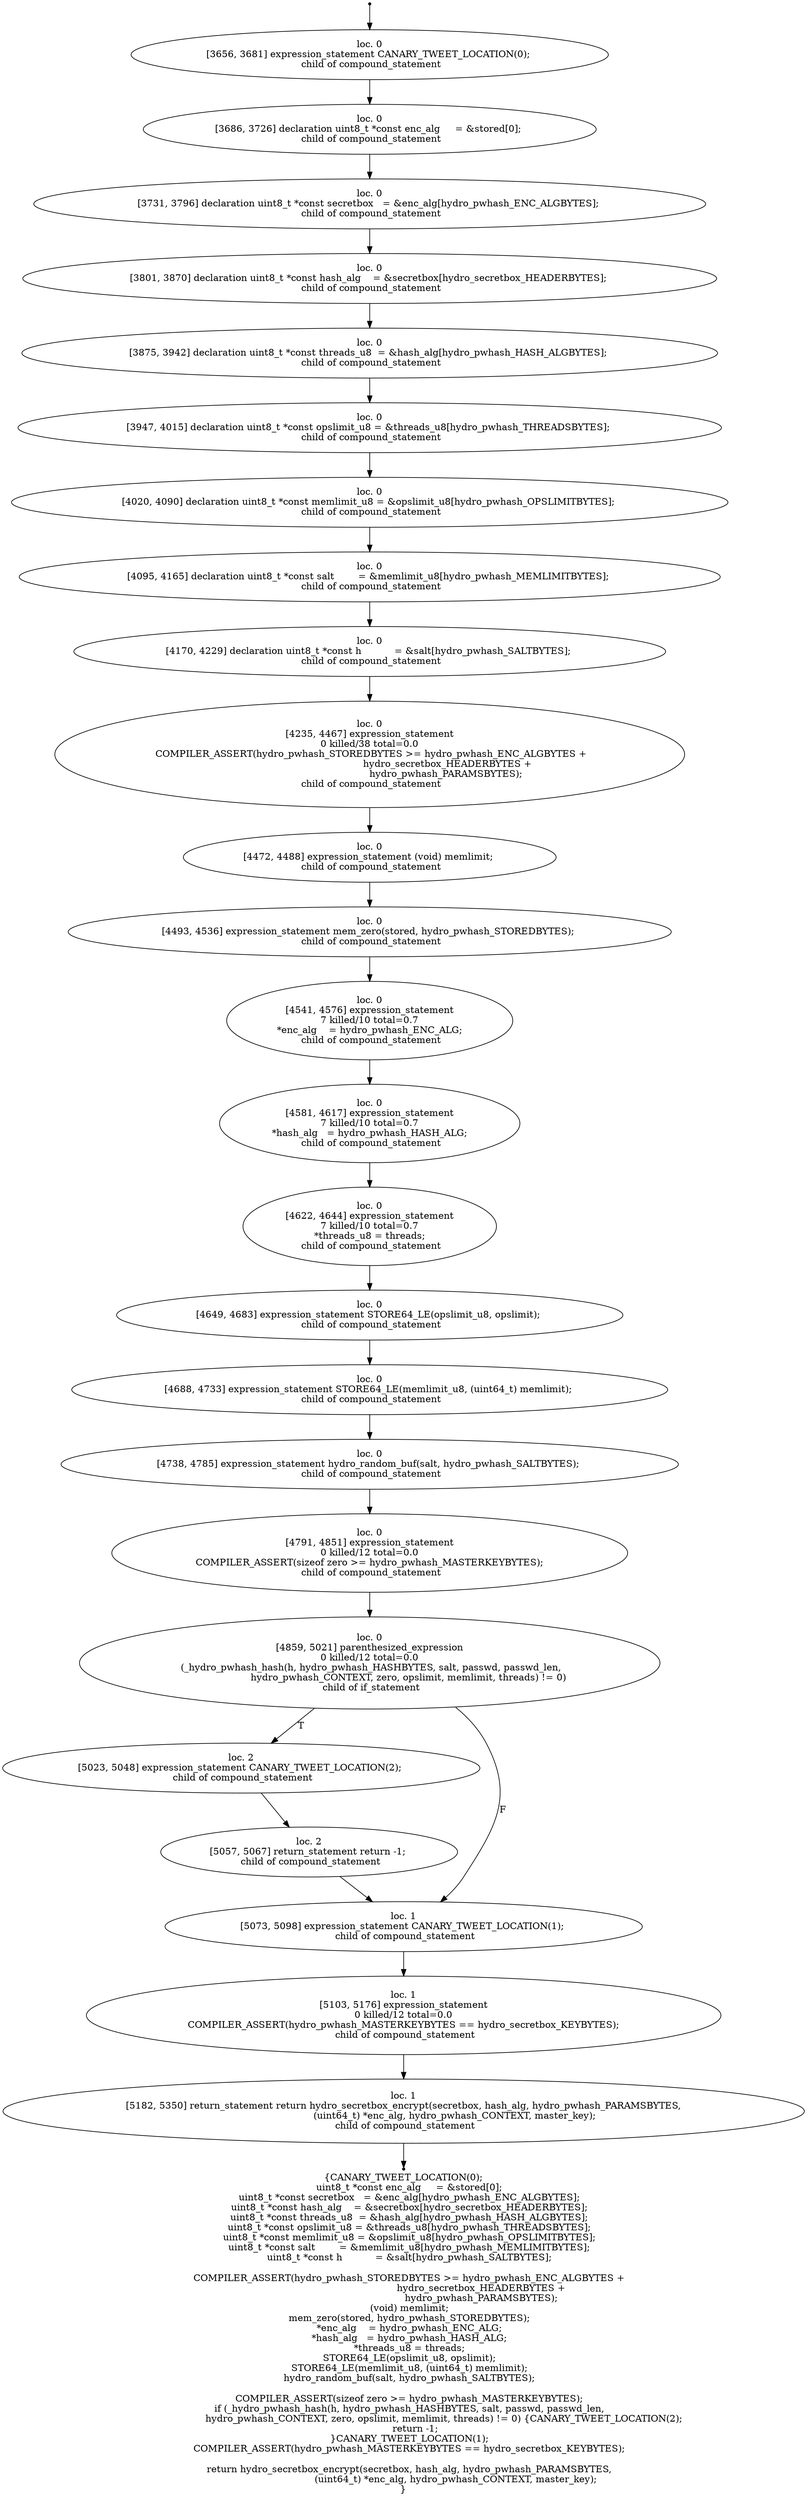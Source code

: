digraph hydro_pwhash_create_3 {
	initial [shape=point]
	initial -> "loc. 0
[3656, 3681] expression_statement CANARY_TWEET_LOCATION(0); 
 child of compound_statement"
	final [shape=point]
	"loc. 1
[5182, 5350] return_statement return hydro_secretbox_encrypt(secretbox, hash_alg, hydro_pwhash_PARAMSBYTES,
                                   (uint64_t) *enc_alg, hydro_pwhash_CONTEXT, master_key); 
 child of compound_statement" -> final
	"loc. 0
[3656, 3681] expression_statement CANARY_TWEET_LOCATION(0); 
 child of compound_statement"
	"loc. 0
[3656, 3681] expression_statement CANARY_TWEET_LOCATION(0); 
 child of compound_statement" -> "loc. 0
[3686, 3726] declaration uint8_t *const enc_alg     = &stored[0]; 
 child of compound_statement"
	"loc. 0
[3686, 3726] declaration uint8_t *const enc_alg     = &stored[0]; 
 child of compound_statement"
	"loc. 0
[3686, 3726] declaration uint8_t *const enc_alg     = &stored[0]; 
 child of compound_statement" -> "loc. 0
[3731, 3796] declaration uint8_t *const secretbox   = &enc_alg[hydro_pwhash_ENC_ALGBYTES]; 
 child of compound_statement"
	"loc. 0
[3731, 3796] declaration uint8_t *const secretbox   = &enc_alg[hydro_pwhash_ENC_ALGBYTES]; 
 child of compound_statement"
	"loc. 0
[3731, 3796] declaration uint8_t *const secretbox   = &enc_alg[hydro_pwhash_ENC_ALGBYTES]; 
 child of compound_statement" -> "loc. 0
[3801, 3870] declaration uint8_t *const hash_alg    = &secretbox[hydro_secretbox_HEADERBYTES]; 
 child of compound_statement"
	"loc. 0
[3801, 3870] declaration uint8_t *const hash_alg    = &secretbox[hydro_secretbox_HEADERBYTES]; 
 child of compound_statement"
	"loc. 0
[3801, 3870] declaration uint8_t *const hash_alg    = &secretbox[hydro_secretbox_HEADERBYTES]; 
 child of compound_statement" -> "loc. 0
[3875, 3942] declaration uint8_t *const threads_u8  = &hash_alg[hydro_pwhash_HASH_ALGBYTES]; 
 child of compound_statement"
	"loc. 0
[3875, 3942] declaration uint8_t *const threads_u8  = &hash_alg[hydro_pwhash_HASH_ALGBYTES]; 
 child of compound_statement"
	"loc. 0
[3875, 3942] declaration uint8_t *const threads_u8  = &hash_alg[hydro_pwhash_HASH_ALGBYTES]; 
 child of compound_statement" -> "loc. 0
[3947, 4015] declaration uint8_t *const opslimit_u8 = &threads_u8[hydro_pwhash_THREADSBYTES]; 
 child of compound_statement"
	"loc. 0
[3947, 4015] declaration uint8_t *const opslimit_u8 = &threads_u8[hydro_pwhash_THREADSBYTES]; 
 child of compound_statement"
	"loc. 0
[3947, 4015] declaration uint8_t *const opslimit_u8 = &threads_u8[hydro_pwhash_THREADSBYTES]; 
 child of compound_statement" -> "loc. 0
[4020, 4090] declaration uint8_t *const memlimit_u8 = &opslimit_u8[hydro_pwhash_OPSLIMITBYTES]; 
 child of compound_statement"
	"loc. 0
[4020, 4090] declaration uint8_t *const memlimit_u8 = &opslimit_u8[hydro_pwhash_OPSLIMITBYTES]; 
 child of compound_statement"
	"loc. 0
[4020, 4090] declaration uint8_t *const memlimit_u8 = &opslimit_u8[hydro_pwhash_OPSLIMITBYTES]; 
 child of compound_statement" -> "loc. 0
[4095, 4165] declaration uint8_t *const salt        = &memlimit_u8[hydro_pwhash_MEMLIMITBYTES]; 
 child of compound_statement"
	"loc. 0
[4095, 4165] declaration uint8_t *const salt        = &memlimit_u8[hydro_pwhash_MEMLIMITBYTES]; 
 child of compound_statement"
	"loc. 0
[4095, 4165] declaration uint8_t *const salt        = &memlimit_u8[hydro_pwhash_MEMLIMITBYTES]; 
 child of compound_statement" -> "loc. 0
[4170, 4229] declaration uint8_t *const h           = &salt[hydro_pwhash_SALTBYTES]; 
 child of compound_statement"
	"loc. 0
[4170, 4229] declaration uint8_t *const h           = &salt[hydro_pwhash_SALTBYTES]; 
 child of compound_statement"
	"loc. 0
[4170, 4229] declaration uint8_t *const h           = &salt[hydro_pwhash_SALTBYTES]; 
 child of compound_statement" -> "loc. 0
[4235, 4467] expression_statement
0 killed/38 total=0.0
 COMPILER_ASSERT(hydro_pwhash_STOREDBYTES >= hydro_pwhash_ENC_ALGBYTES +
                                                    hydro_secretbox_HEADERBYTES +
                                                    hydro_pwhash_PARAMSBYTES); 
 child of compound_statement"
	"loc. 0
[4235, 4467] expression_statement
0 killed/38 total=0.0
 COMPILER_ASSERT(hydro_pwhash_STOREDBYTES >= hydro_pwhash_ENC_ALGBYTES +
                                                    hydro_secretbox_HEADERBYTES +
                                                    hydro_pwhash_PARAMSBYTES); 
 child of compound_statement"
	"loc. 0
[4235, 4467] expression_statement
0 killed/38 total=0.0
 COMPILER_ASSERT(hydro_pwhash_STOREDBYTES >= hydro_pwhash_ENC_ALGBYTES +
                                                    hydro_secretbox_HEADERBYTES +
                                                    hydro_pwhash_PARAMSBYTES); 
 child of compound_statement" -> "loc. 0
[4472, 4488] expression_statement (void) memlimit; 
 child of compound_statement"
	"loc. 0
[4472, 4488] expression_statement (void) memlimit; 
 child of compound_statement"
	"loc. 0
[4472, 4488] expression_statement (void) memlimit; 
 child of compound_statement" -> "loc. 0
[4493, 4536] expression_statement mem_zero(stored, hydro_pwhash_STOREDBYTES); 
 child of compound_statement"
	"loc. 0
[4493, 4536] expression_statement mem_zero(stored, hydro_pwhash_STOREDBYTES); 
 child of compound_statement"
	"loc. 0
[4493, 4536] expression_statement mem_zero(stored, hydro_pwhash_STOREDBYTES); 
 child of compound_statement" -> "loc. 0
[4541, 4576] expression_statement
7 killed/10 total=0.7
 *enc_alg    = hydro_pwhash_ENC_ALG; 
 child of compound_statement"
	"loc. 0
[4541, 4576] expression_statement
7 killed/10 total=0.7
 *enc_alg    = hydro_pwhash_ENC_ALG; 
 child of compound_statement"
	"loc. 0
[4541, 4576] expression_statement
7 killed/10 total=0.7
 *enc_alg    = hydro_pwhash_ENC_ALG; 
 child of compound_statement" -> "loc. 0
[4581, 4617] expression_statement
7 killed/10 total=0.7
 *hash_alg   = hydro_pwhash_HASH_ALG; 
 child of compound_statement"
	"loc. 0
[4581, 4617] expression_statement
7 killed/10 total=0.7
 *hash_alg   = hydro_pwhash_HASH_ALG; 
 child of compound_statement"
	"loc. 0
[4581, 4617] expression_statement
7 killed/10 total=0.7
 *hash_alg   = hydro_pwhash_HASH_ALG; 
 child of compound_statement" -> "loc. 0
[4622, 4644] expression_statement
7 killed/10 total=0.7
 *threads_u8 = threads; 
 child of compound_statement"
	"loc. 0
[4622, 4644] expression_statement
7 killed/10 total=0.7
 *threads_u8 = threads; 
 child of compound_statement"
	"loc. 0
[4622, 4644] expression_statement
7 killed/10 total=0.7
 *threads_u8 = threads; 
 child of compound_statement" -> "loc. 0
[4649, 4683] expression_statement STORE64_LE(opslimit_u8, opslimit); 
 child of compound_statement"
	"loc. 0
[4649, 4683] expression_statement STORE64_LE(opslimit_u8, opslimit); 
 child of compound_statement"
	"loc. 0
[4649, 4683] expression_statement STORE64_LE(opslimit_u8, opslimit); 
 child of compound_statement" -> "loc. 0
[4688, 4733] expression_statement STORE64_LE(memlimit_u8, (uint64_t) memlimit); 
 child of compound_statement"
	"loc. 0
[4688, 4733] expression_statement STORE64_LE(memlimit_u8, (uint64_t) memlimit); 
 child of compound_statement"
	"loc. 0
[4688, 4733] expression_statement STORE64_LE(memlimit_u8, (uint64_t) memlimit); 
 child of compound_statement" -> "loc. 0
[4738, 4785] expression_statement hydro_random_buf(salt, hydro_pwhash_SALTBYTES); 
 child of compound_statement"
	"loc. 0
[4738, 4785] expression_statement hydro_random_buf(salt, hydro_pwhash_SALTBYTES); 
 child of compound_statement"
	"loc. 0
[4738, 4785] expression_statement hydro_random_buf(salt, hydro_pwhash_SALTBYTES); 
 child of compound_statement" -> "loc. 0
[4791, 4851] expression_statement
0 killed/12 total=0.0
 COMPILER_ASSERT(sizeof zero >= hydro_pwhash_MASTERKEYBYTES); 
 child of compound_statement"
	"loc. 0
[4791, 4851] expression_statement
0 killed/12 total=0.0
 COMPILER_ASSERT(sizeof zero >= hydro_pwhash_MASTERKEYBYTES); 
 child of compound_statement"
	"loc. 0
[4791, 4851] expression_statement
0 killed/12 total=0.0
 COMPILER_ASSERT(sizeof zero >= hydro_pwhash_MASTERKEYBYTES); 
 child of compound_statement" -> "loc. 0
[4859, 5021] parenthesized_expression
0 killed/12 total=0.0
 (_hydro_pwhash_hash(h, hydro_pwhash_HASHBYTES, salt, passwd, passwd_len,
                           hydro_pwhash_CONTEXT, zero, opslimit, memlimit, threads) != 0) 
 child of if_statement"
	"loc. 0
[4859, 5021] parenthesized_expression
0 killed/12 total=0.0
 (_hydro_pwhash_hash(h, hydro_pwhash_HASHBYTES, salt, passwd, passwd_len,
                           hydro_pwhash_CONTEXT, zero, opslimit, memlimit, threads) != 0) 
 child of if_statement"
	"loc. 0
[4859, 5021] parenthesized_expression
0 killed/12 total=0.0
 (_hydro_pwhash_hash(h, hydro_pwhash_HASHBYTES, salt, passwd, passwd_len,
                           hydro_pwhash_CONTEXT, zero, opslimit, memlimit, threads) != 0) 
 child of if_statement" -> "loc. 2
[5023, 5048] expression_statement CANARY_TWEET_LOCATION(2); 
 child of compound_statement" [label=T]
	"loc. 0
[4859, 5021] parenthesized_expression
0 killed/12 total=0.0
 (_hydro_pwhash_hash(h, hydro_pwhash_HASHBYTES, salt, passwd, passwd_len,
                           hydro_pwhash_CONTEXT, zero, opslimit, memlimit, threads) != 0) 
 child of if_statement" -> "loc. 1
[5073, 5098] expression_statement CANARY_TWEET_LOCATION(1); 
 child of compound_statement" [label=F]
	"loc. 2
[5023, 5048] expression_statement CANARY_TWEET_LOCATION(2); 
 child of compound_statement"
	"loc. 2
[5023, 5048] expression_statement CANARY_TWEET_LOCATION(2); 
 child of compound_statement" -> "loc. 2
[5057, 5067] return_statement return -1; 
 child of compound_statement"
	"loc. 1
[5073, 5098] expression_statement CANARY_TWEET_LOCATION(1); 
 child of compound_statement"
	"loc. 1
[5073, 5098] expression_statement CANARY_TWEET_LOCATION(1); 
 child of compound_statement" -> "loc. 1
[5103, 5176] expression_statement
0 killed/12 total=0.0
 COMPILER_ASSERT(hydro_pwhash_MASTERKEYBYTES == hydro_secretbox_KEYBYTES); 
 child of compound_statement"
	"loc. 2
[5057, 5067] return_statement return -1; 
 child of compound_statement"
	"loc. 2
[5057, 5067] return_statement return -1; 
 child of compound_statement" -> "loc. 1
[5073, 5098] expression_statement CANARY_TWEET_LOCATION(1); 
 child of compound_statement"
	"loc. 1
[5103, 5176] expression_statement
0 killed/12 total=0.0
 COMPILER_ASSERT(hydro_pwhash_MASTERKEYBYTES == hydro_secretbox_KEYBYTES); 
 child of compound_statement"
	"loc. 1
[5103, 5176] expression_statement
0 killed/12 total=0.0
 COMPILER_ASSERT(hydro_pwhash_MASTERKEYBYTES == hydro_secretbox_KEYBYTES); 
 child of compound_statement" -> "loc. 1
[5182, 5350] return_statement return hydro_secretbox_encrypt(secretbox, hash_alg, hydro_pwhash_PARAMSBYTES,
                                   (uint64_t) *enc_alg, hydro_pwhash_CONTEXT, master_key); 
 child of compound_statement"
	"loc. 1
[5182, 5350] return_statement return hydro_secretbox_encrypt(secretbox, hash_alg, hydro_pwhash_PARAMSBYTES,
                                   (uint64_t) *enc_alg, hydro_pwhash_CONTEXT, master_key); 
 child of compound_statement"
	label="{CANARY_TWEET_LOCATION(0);
    uint8_t *const enc_alg     = &stored[0];
    uint8_t *const secretbox   = &enc_alg[hydro_pwhash_ENC_ALGBYTES];
    uint8_t *const hash_alg    = &secretbox[hydro_secretbox_HEADERBYTES];
    uint8_t *const threads_u8  = &hash_alg[hydro_pwhash_HASH_ALGBYTES];
    uint8_t *const opslimit_u8 = &threads_u8[hydro_pwhash_THREADSBYTES];
    uint8_t *const memlimit_u8 = &opslimit_u8[hydro_pwhash_OPSLIMITBYTES];
    uint8_t *const salt        = &memlimit_u8[hydro_pwhash_MEMLIMITBYTES];
    uint8_t *const h           = &salt[hydro_pwhash_SALTBYTES];

    COMPILER_ASSERT(hydro_pwhash_STOREDBYTES >= hydro_pwhash_ENC_ALGBYTES +
                                                    hydro_secretbox_HEADERBYTES +
                                                    hydro_pwhash_PARAMSBYTES);
    (void) memlimit;
    mem_zero(stored, hydro_pwhash_STOREDBYTES);
    *enc_alg    = hydro_pwhash_ENC_ALG;
    *hash_alg   = hydro_pwhash_HASH_ALG;
    *threads_u8 = threads;
    STORE64_LE(opslimit_u8, opslimit);
    STORE64_LE(memlimit_u8, (uint64_t) memlimit);
    hydro_random_buf(salt, hydro_pwhash_SALTBYTES);

    COMPILER_ASSERT(sizeof zero >= hydro_pwhash_MASTERKEYBYTES);
    if (_hydro_pwhash_hash(h, hydro_pwhash_HASHBYTES, salt, passwd, passwd_len,
                           hydro_pwhash_CONTEXT, zero, opslimit, memlimit, threads) != 0) {CANARY_TWEET_LOCATION(2);
        return -1;
    }CANARY_TWEET_LOCATION(1);
    COMPILER_ASSERT(hydro_pwhash_MASTERKEYBYTES == hydro_secretbox_KEYBYTES);

    return hydro_secretbox_encrypt(secretbox, hash_alg, hydro_pwhash_PARAMSBYTES,
                                   (uint64_t) *enc_alg, hydro_pwhash_CONTEXT, master_key);
}"
}
